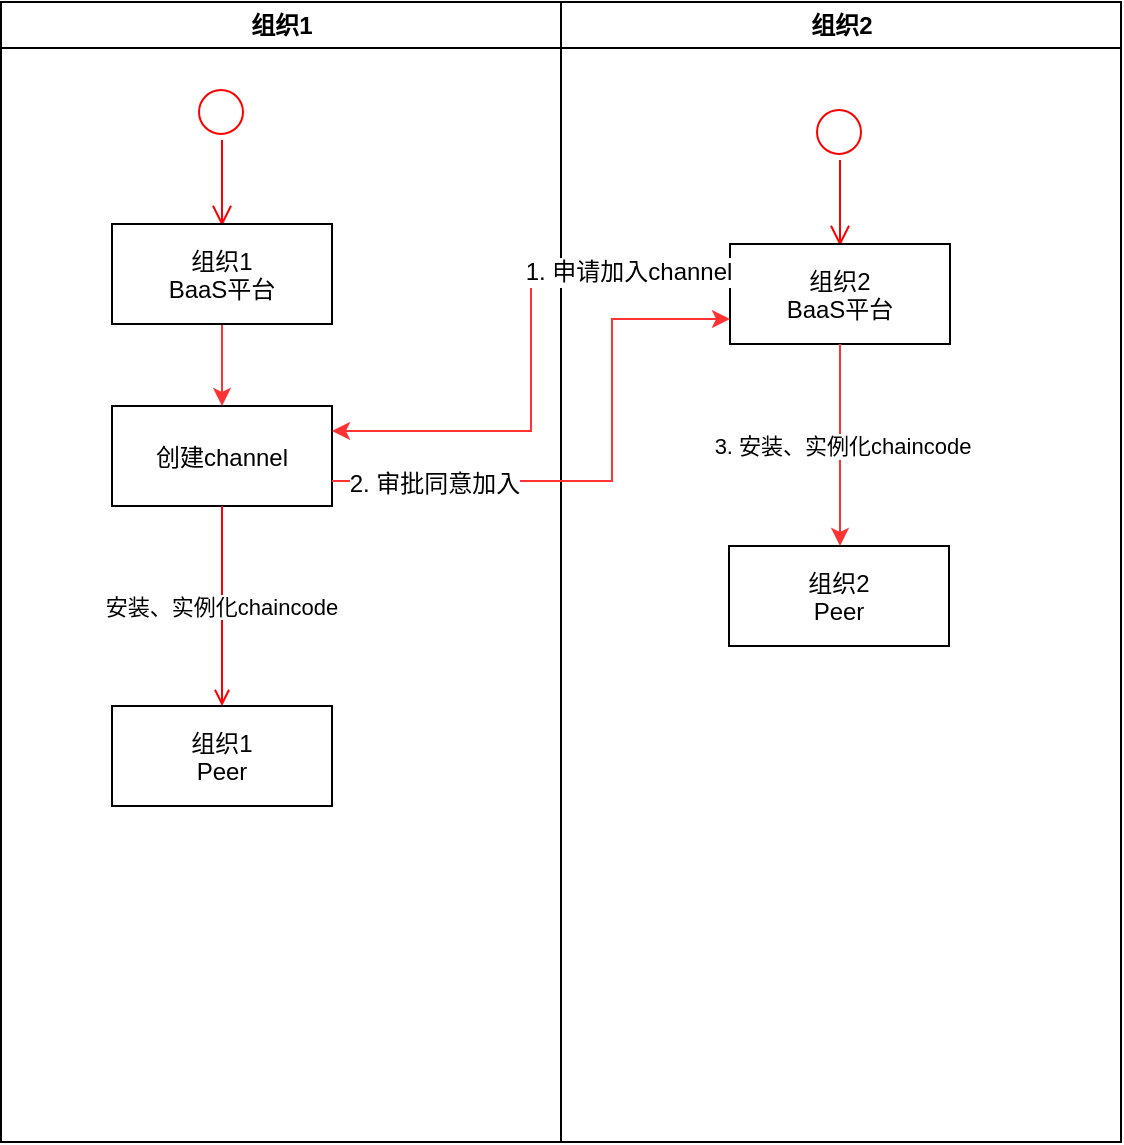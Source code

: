<mxfile version="10.8.1" type="github"><diagram name="Page-1" id="e7e014a7-5840-1c2e-5031-d8a46d1fe8dd"><mxGraphModel dx="918" dy="585" grid="1" gridSize="10" guides="1" tooltips="1" connect="1" arrows="1" fold="1" page="1" pageScale="1" pageWidth="1169" pageHeight="826" background="#ffffff" math="0" shadow="0"><root><mxCell id="0"/><mxCell id="1" parent="0"/><mxCell id="2" value="组织1" style="swimlane;whiteSpace=wrap" parent="1" vertex="1"><mxGeometry x="164.5" y="128" width="280" height="570" as="geometry"/></mxCell><mxCell id="5" value="" style="ellipse;shape=startState;fillColor=none;strokeColor=#ff0000;" parent="2" vertex="1"><mxGeometry x="95" y="40" width="30" height="30" as="geometry"/></mxCell><mxCell id="6" value="" style="edgeStyle=elbowEdgeStyle;elbow=horizontal;verticalAlign=bottom;endArrow=open;endSize=8;strokeColor=#FF0000;endFill=1;rounded=0" parent="2" edge="1"><mxGeometry x="95" y="40" as="geometry"><mxPoint x="110.5" y="112" as="targetPoint"/><mxPoint x="110.5" y="68.955" as="sourcePoint"/></mxGeometry></mxCell><mxCell id="7" value="创建channel" style="" parent="2" vertex="1"><mxGeometry x="55.5" y="202" width="110" height="50" as="geometry"/></mxCell><mxCell id="8" value="组织1&#xa;Peer" style="" parent="2" vertex="1"><mxGeometry x="55.5" y="352" width="110" height="50" as="geometry"/></mxCell><mxCell id="9" value="安装、实例化chaincode" style="endArrow=open;strokeColor=#FF0000;endFill=1;rounded=0" parent="2" source="7" target="8" edge="1"><mxGeometry relative="1" as="geometry"/></mxCell><mxCell id="Coa3oX-zA4uxQVXZqKDc-44" style="edgeStyle=orthogonalEdgeStyle;rounded=0;orthogonalLoop=1;jettySize=auto;html=1;exitX=0.5;exitY=1;exitDx=0;exitDy=0;entryX=0.5;entryY=0;entryDx=0;entryDy=0;strokeColor=#FF3333;" edge="1" parent="2" source="Coa3oX-zA4uxQVXZqKDc-43" target="7"><mxGeometry relative="1" as="geometry"/></mxCell><mxCell id="Coa3oX-zA4uxQVXZqKDc-43" value="组织1&#xa;BaaS平台" style="" vertex="1" parent="2"><mxGeometry x="55.5" y="111" width="110" height="50" as="geometry"/></mxCell><mxCell id="3" value="组织2" style="swimlane;whiteSpace=wrap" parent="1" vertex="1"><mxGeometry x="444.5" y="128" width="280" height="570" as="geometry"/></mxCell><mxCell id="Coa3oX-zA4uxQVXZqKDc-45" value="" style="ellipse;shape=startState;fillColor=none;strokeColor=#ff0000;" vertex="1" parent="3"><mxGeometry x="124" y="50" width="30" height="30" as="geometry"/></mxCell><mxCell id="Coa3oX-zA4uxQVXZqKDc-46" value="" style="edgeStyle=elbowEdgeStyle;elbow=horizontal;verticalAlign=bottom;endArrow=open;endSize=8;strokeColor=#FF0000;endFill=1;rounded=0" edge="1" parent="3"><mxGeometry x="-40.5" y="-78" as="geometry"><mxPoint x="139.5" y="122" as="targetPoint"/><mxPoint x="139.5" y="78.955" as="sourcePoint"/></mxGeometry></mxCell><mxCell id="Coa3oX-zA4uxQVXZqKDc-48" value="组织2&#xa;Peer" style="" vertex="1" parent="3"><mxGeometry x="84" y="272" width="110" height="50" as="geometry"/></mxCell><mxCell id="Coa3oX-zA4uxQVXZqKDc-51" value="组织2&#xa;BaaS平台" style="" vertex="1" parent="3"><mxGeometry x="84.5" y="121" width="110" height="50" as="geometry"/></mxCell><mxCell id="Coa3oX-zA4uxQVXZqKDc-52" value="3. 安装、实例化chaincode" style="edgeStyle=orthogonalEdgeStyle;rounded=0;orthogonalLoop=1;jettySize=auto;html=1;exitX=0.5;exitY=1;exitDx=0;exitDy=0;strokeColor=#FF3333;" edge="1" parent="1" source="Coa3oX-zA4uxQVXZqKDc-51"><mxGeometry relative="1" as="geometry"><mxPoint x="584" y="400" as="targetPoint"/></mxGeometry></mxCell><mxCell id="Coa3oX-zA4uxQVXZqKDc-53" style="edgeStyle=orthogonalEdgeStyle;rounded=0;orthogonalLoop=1;jettySize=auto;html=1;exitX=0;exitY=0.25;exitDx=0;exitDy=0;entryX=1;entryY=0.25;entryDx=0;entryDy=0;strokeColor=#FF3333;" edge="1" parent="1" source="Coa3oX-zA4uxQVXZqKDc-51" target="7"><mxGeometry relative="1" as="geometry"/></mxCell><mxCell id="Coa3oX-zA4uxQVXZqKDc-54" value="1. 申请加入channel" style="text;html=1;resizable=0;points=[];align=center;verticalAlign=middle;labelBackgroundColor=#ffffff;" vertex="1" connectable="0" parent="Coa3oX-zA4uxQVXZqKDc-53"><mxGeometry x="-0.479" y="1" relative="1" as="geometry"><mxPoint x="22" as="offset"/></mxGeometry></mxCell><mxCell id="Coa3oX-zA4uxQVXZqKDc-55" style="edgeStyle=orthogonalEdgeStyle;rounded=0;orthogonalLoop=1;jettySize=auto;html=1;exitX=1;exitY=0.75;exitDx=0;exitDy=0;entryX=0;entryY=0.75;entryDx=0;entryDy=0;strokeColor=#FF3333;" edge="1" parent="1" source="7" target="Coa3oX-zA4uxQVXZqKDc-51"><mxGeometry relative="1" as="geometry"><Array as="points"><mxPoint x="470" y="368"/><mxPoint x="470" y="287"/></Array></mxGeometry></mxCell><mxCell id="Coa3oX-zA4uxQVXZqKDc-56" value="2. 审批同意加入" style="text;html=1;resizable=0;points=[];align=center;verticalAlign=middle;labelBackgroundColor=#ffffff;" vertex="1" connectable="0" parent="Coa3oX-zA4uxQVXZqKDc-55"><mxGeometry x="-0.85" y="-1" relative="1" as="geometry"><mxPoint x="30" as="offset"/></mxGeometry></mxCell></root></mxGraphModel></diagram></mxfile>